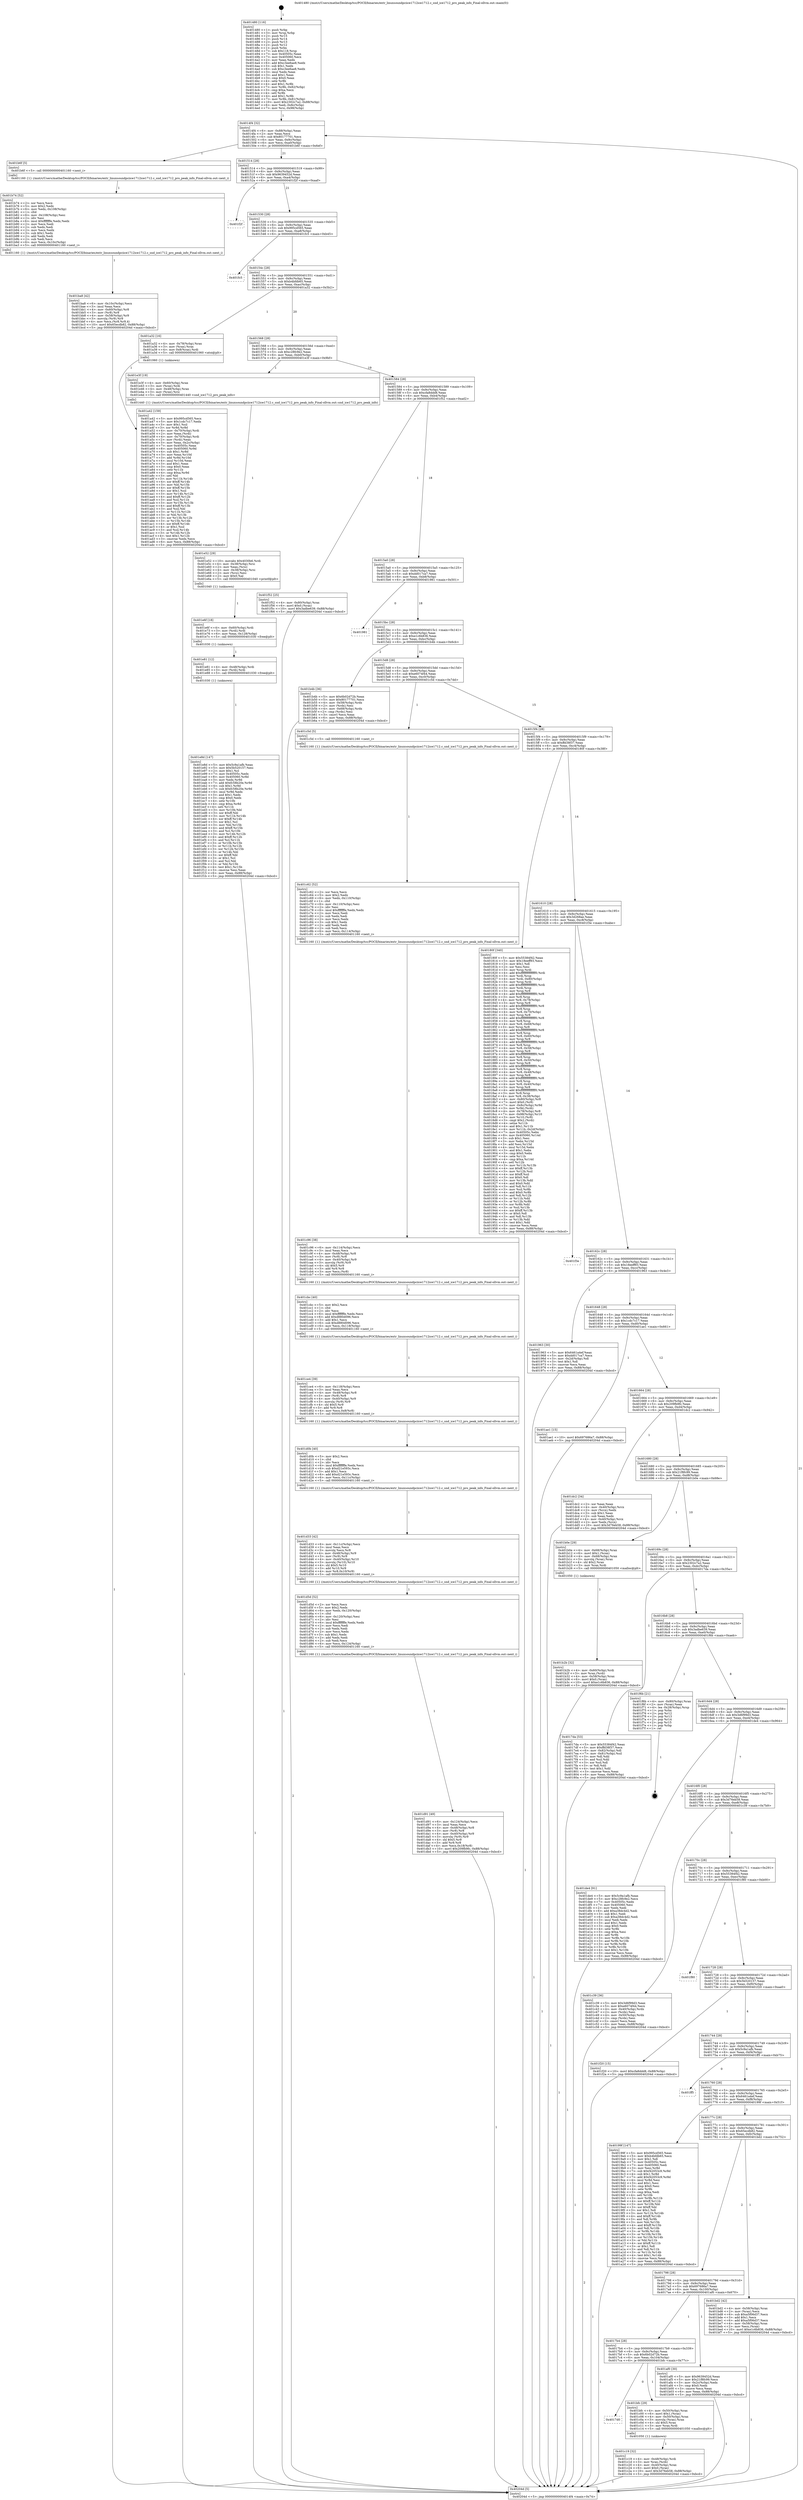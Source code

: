 digraph "0x401480" {
  label = "0x401480 (/mnt/c/Users/mathe/Desktop/tcc/POCII/binaries/extr_linuxsoundpciice1712ice1712.c_snd_ice1712_pro_peak_info_Final-ollvm.out::main(0))"
  labelloc = "t"
  node[shape=record]

  Entry [label="",width=0.3,height=0.3,shape=circle,fillcolor=black,style=filled]
  "0x4014f4" [label="{
     0x4014f4 [32]\l
     | [instrs]\l
     &nbsp;&nbsp;0x4014f4 \<+6\>: mov -0x88(%rbp),%eax\l
     &nbsp;&nbsp;0x4014fa \<+2\>: mov %eax,%ecx\l
     &nbsp;&nbsp;0x4014fc \<+6\>: sub $0x80177701,%ecx\l
     &nbsp;&nbsp;0x401502 \<+6\>: mov %eax,-0x9c(%rbp)\l
     &nbsp;&nbsp;0x401508 \<+6\>: mov %ecx,-0xa0(%rbp)\l
     &nbsp;&nbsp;0x40150e \<+6\>: je 0000000000401b6f \<main+0x6ef\>\l
  }"]
  "0x401b6f" [label="{
     0x401b6f [5]\l
     | [instrs]\l
     &nbsp;&nbsp;0x401b6f \<+5\>: call 0000000000401160 \<next_i\>\l
     | [calls]\l
     &nbsp;&nbsp;0x401160 \{1\} (/mnt/c/Users/mathe/Desktop/tcc/POCII/binaries/extr_linuxsoundpciice1712ice1712.c_snd_ice1712_pro_peak_info_Final-ollvm.out::next_i)\l
  }"]
  "0x401514" [label="{
     0x401514 [28]\l
     | [instrs]\l
     &nbsp;&nbsp;0x401514 \<+5\>: jmp 0000000000401519 \<main+0x99\>\l
     &nbsp;&nbsp;0x401519 \<+6\>: mov -0x9c(%rbp),%eax\l
     &nbsp;&nbsp;0x40151f \<+5\>: sub $0x9639452d,%eax\l
     &nbsp;&nbsp;0x401524 \<+6\>: mov %eax,-0xa4(%rbp)\l
     &nbsp;&nbsp;0x40152a \<+6\>: je 0000000000401f2f \<main+0xaaf\>\l
  }"]
  Exit [label="",width=0.3,height=0.3,shape=circle,fillcolor=black,style=filled,peripheries=2]
  "0x401f2f" [label="{
     0x401f2f\l
  }", style=dashed]
  "0x401530" [label="{
     0x401530 [28]\l
     | [instrs]\l
     &nbsp;&nbsp;0x401530 \<+5\>: jmp 0000000000401535 \<main+0xb5\>\l
     &nbsp;&nbsp;0x401535 \<+6\>: mov -0x9c(%rbp),%eax\l
     &nbsp;&nbsp;0x40153b \<+5\>: sub $0x995cd565,%eax\l
     &nbsp;&nbsp;0x401540 \<+6\>: mov %eax,-0xa8(%rbp)\l
     &nbsp;&nbsp;0x401546 \<+6\>: je 0000000000401fc5 \<main+0xb45\>\l
  }"]
  "0x401e8d" [label="{
     0x401e8d [147]\l
     | [instrs]\l
     &nbsp;&nbsp;0x401e8d \<+5\>: mov $0x5c9a1afb,%eax\l
     &nbsp;&nbsp;0x401e92 \<+5\>: mov $0x5b520157,%esi\l
     &nbsp;&nbsp;0x401e97 \<+2\>: mov $0x1,%cl\l
     &nbsp;&nbsp;0x401e99 \<+7\>: mov 0x40505c,%edx\l
     &nbsp;&nbsp;0x401ea0 \<+8\>: mov 0x405060,%r8d\l
     &nbsp;&nbsp;0x401ea8 \<+3\>: mov %edx,%r9d\l
     &nbsp;&nbsp;0x401eab \<+7\>: add $0xfc58b20e,%r9d\l
     &nbsp;&nbsp;0x401eb2 \<+4\>: sub $0x1,%r9d\l
     &nbsp;&nbsp;0x401eb6 \<+7\>: sub $0xfc58b20e,%r9d\l
     &nbsp;&nbsp;0x401ebd \<+4\>: imul %r9d,%edx\l
     &nbsp;&nbsp;0x401ec1 \<+3\>: and $0x1,%edx\l
     &nbsp;&nbsp;0x401ec4 \<+3\>: cmp $0x0,%edx\l
     &nbsp;&nbsp;0x401ec7 \<+4\>: sete %r10b\l
     &nbsp;&nbsp;0x401ecb \<+4\>: cmp $0xa,%r8d\l
     &nbsp;&nbsp;0x401ecf \<+4\>: setl %r11b\l
     &nbsp;&nbsp;0x401ed3 \<+3\>: mov %r10b,%bl\l
     &nbsp;&nbsp;0x401ed6 \<+3\>: xor $0xff,%bl\l
     &nbsp;&nbsp;0x401ed9 \<+3\>: mov %r11b,%r14b\l
     &nbsp;&nbsp;0x401edc \<+4\>: xor $0xff,%r14b\l
     &nbsp;&nbsp;0x401ee0 \<+3\>: xor $0x1,%cl\l
     &nbsp;&nbsp;0x401ee3 \<+3\>: mov %bl,%r15b\l
     &nbsp;&nbsp;0x401ee6 \<+4\>: and $0xff,%r15b\l
     &nbsp;&nbsp;0x401eea \<+3\>: and %cl,%r10b\l
     &nbsp;&nbsp;0x401eed \<+3\>: mov %r14b,%r12b\l
     &nbsp;&nbsp;0x401ef0 \<+4\>: and $0xff,%r12b\l
     &nbsp;&nbsp;0x401ef4 \<+3\>: and %cl,%r11b\l
     &nbsp;&nbsp;0x401ef7 \<+3\>: or %r10b,%r15b\l
     &nbsp;&nbsp;0x401efa \<+3\>: or %r11b,%r12b\l
     &nbsp;&nbsp;0x401efd \<+3\>: xor %r12b,%r15b\l
     &nbsp;&nbsp;0x401f00 \<+3\>: or %r14b,%bl\l
     &nbsp;&nbsp;0x401f03 \<+3\>: xor $0xff,%bl\l
     &nbsp;&nbsp;0x401f06 \<+3\>: or $0x1,%cl\l
     &nbsp;&nbsp;0x401f09 \<+2\>: and %cl,%bl\l
     &nbsp;&nbsp;0x401f0b \<+3\>: or %bl,%r15b\l
     &nbsp;&nbsp;0x401f0e \<+4\>: test $0x1,%r15b\l
     &nbsp;&nbsp;0x401f12 \<+3\>: cmovne %esi,%eax\l
     &nbsp;&nbsp;0x401f15 \<+6\>: mov %eax,-0x88(%rbp)\l
     &nbsp;&nbsp;0x401f1b \<+5\>: jmp 000000000040204d \<main+0xbcd\>\l
  }"]
  "0x401fc5" [label="{
     0x401fc5\l
  }", style=dashed]
  "0x40154c" [label="{
     0x40154c [28]\l
     | [instrs]\l
     &nbsp;&nbsp;0x40154c \<+5\>: jmp 0000000000401551 \<main+0xd1\>\l
     &nbsp;&nbsp;0x401551 \<+6\>: mov -0x9c(%rbp),%eax\l
     &nbsp;&nbsp;0x401557 \<+5\>: sub $0xb4bfdb65,%eax\l
     &nbsp;&nbsp;0x40155c \<+6\>: mov %eax,-0xac(%rbp)\l
     &nbsp;&nbsp;0x401562 \<+6\>: je 0000000000401a32 \<main+0x5b2\>\l
  }"]
  "0x401e81" [label="{
     0x401e81 [12]\l
     | [instrs]\l
     &nbsp;&nbsp;0x401e81 \<+4\>: mov -0x48(%rbp),%rdi\l
     &nbsp;&nbsp;0x401e85 \<+3\>: mov (%rdi),%rdi\l
     &nbsp;&nbsp;0x401e88 \<+5\>: call 0000000000401030 \<free@plt\>\l
     | [calls]\l
     &nbsp;&nbsp;0x401030 \{1\} (unknown)\l
  }"]
  "0x401a32" [label="{
     0x401a32 [16]\l
     | [instrs]\l
     &nbsp;&nbsp;0x401a32 \<+4\>: mov -0x78(%rbp),%rax\l
     &nbsp;&nbsp;0x401a36 \<+3\>: mov (%rax),%rax\l
     &nbsp;&nbsp;0x401a39 \<+4\>: mov 0x8(%rax),%rdi\l
     &nbsp;&nbsp;0x401a3d \<+5\>: call 0000000000401060 \<atoi@plt\>\l
     | [calls]\l
     &nbsp;&nbsp;0x401060 \{1\} (unknown)\l
  }"]
  "0x401568" [label="{
     0x401568 [28]\l
     | [instrs]\l
     &nbsp;&nbsp;0x401568 \<+5\>: jmp 000000000040156d \<main+0xed\>\l
     &nbsp;&nbsp;0x40156d \<+6\>: mov -0x9c(%rbp),%eax\l
     &nbsp;&nbsp;0x401573 \<+5\>: sub $0xc28fc9e2,%eax\l
     &nbsp;&nbsp;0x401578 \<+6\>: mov %eax,-0xb0(%rbp)\l
     &nbsp;&nbsp;0x40157e \<+6\>: je 0000000000401e3f \<main+0x9bf\>\l
  }"]
  "0x401e6f" [label="{
     0x401e6f [18]\l
     | [instrs]\l
     &nbsp;&nbsp;0x401e6f \<+4\>: mov -0x60(%rbp),%rdi\l
     &nbsp;&nbsp;0x401e73 \<+3\>: mov (%rdi),%rdi\l
     &nbsp;&nbsp;0x401e76 \<+6\>: mov %eax,-0x128(%rbp)\l
     &nbsp;&nbsp;0x401e7c \<+5\>: call 0000000000401030 \<free@plt\>\l
     | [calls]\l
     &nbsp;&nbsp;0x401030 \{1\} (unknown)\l
  }"]
  "0x401e3f" [label="{
     0x401e3f [19]\l
     | [instrs]\l
     &nbsp;&nbsp;0x401e3f \<+4\>: mov -0x60(%rbp),%rax\l
     &nbsp;&nbsp;0x401e43 \<+3\>: mov (%rax),%rdi\l
     &nbsp;&nbsp;0x401e46 \<+4\>: mov -0x48(%rbp),%rax\l
     &nbsp;&nbsp;0x401e4a \<+3\>: mov (%rax),%rsi\l
     &nbsp;&nbsp;0x401e4d \<+5\>: call 0000000000401440 \<snd_ice1712_pro_peak_info\>\l
     | [calls]\l
     &nbsp;&nbsp;0x401440 \{1\} (/mnt/c/Users/mathe/Desktop/tcc/POCII/binaries/extr_linuxsoundpciice1712ice1712.c_snd_ice1712_pro_peak_info_Final-ollvm.out::snd_ice1712_pro_peak_info)\l
  }"]
  "0x401584" [label="{
     0x401584 [28]\l
     | [instrs]\l
     &nbsp;&nbsp;0x401584 \<+5\>: jmp 0000000000401589 \<main+0x109\>\l
     &nbsp;&nbsp;0x401589 \<+6\>: mov -0x9c(%rbp),%eax\l
     &nbsp;&nbsp;0x40158f \<+5\>: sub $0xcfa8ddd8,%eax\l
     &nbsp;&nbsp;0x401594 \<+6\>: mov %eax,-0xb4(%rbp)\l
     &nbsp;&nbsp;0x40159a \<+6\>: je 0000000000401f52 \<main+0xad2\>\l
  }"]
  "0x401e52" [label="{
     0x401e52 [29]\l
     | [instrs]\l
     &nbsp;&nbsp;0x401e52 \<+10\>: movabs $0x4030b6,%rdi\l
     &nbsp;&nbsp;0x401e5c \<+4\>: mov -0x38(%rbp),%rsi\l
     &nbsp;&nbsp;0x401e60 \<+2\>: mov %eax,(%rsi)\l
     &nbsp;&nbsp;0x401e62 \<+4\>: mov -0x38(%rbp),%rsi\l
     &nbsp;&nbsp;0x401e66 \<+2\>: mov (%rsi),%esi\l
     &nbsp;&nbsp;0x401e68 \<+2\>: mov $0x0,%al\l
     &nbsp;&nbsp;0x401e6a \<+5\>: call 0000000000401040 \<printf@plt\>\l
     | [calls]\l
     &nbsp;&nbsp;0x401040 \{1\} (unknown)\l
  }"]
  "0x401f52" [label="{
     0x401f52 [25]\l
     | [instrs]\l
     &nbsp;&nbsp;0x401f52 \<+4\>: mov -0x80(%rbp),%rax\l
     &nbsp;&nbsp;0x401f56 \<+6\>: movl $0x0,(%rax)\l
     &nbsp;&nbsp;0x401f5c \<+10\>: movl $0x3adbe639,-0x88(%rbp)\l
     &nbsp;&nbsp;0x401f66 \<+5\>: jmp 000000000040204d \<main+0xbcd\>\l
  }"]
  "0x4015a0" [label="{
     0x4015a0 [28]\l
     | [instrs]\l
     &nbsp;&nbsp;0x4015a0 \<+5\>: jmp 00000000004015a5 \<main+0x125\>\l
     &nbsp;&nbsp;0x4015a5 \<+6\>: mov -0x9c(%rbp),%eax\l
     &nbsp;&nbsp;0x4015ab \<+5\>: sub $0xdd017ca7,%eax\l
     &nbsp;&nbsp;0x4015b0 \<+6\>: mov %eax,-0xb8(%rbp)\l
     &nbsp;&nbsp;0x4015b6 \<+6\>: je 0000000000401981 \<main+0x501\>\l
  }"]
  "0x401d91" [label="{
     0x401d91 [49]\l
     | [instrs]\l
     &nbsp;&nbsp;0x401d91 \<+6\>: mov -0x124(%rbp),%ecx\l
     &nbsp;&nbsp;0x401d97 \<+3\>: imul %eax,%ecx\l
     &nbsp;&nbsp;0x401d9a \<+4\>: mov -0x48(%rbp),%r8\l
     &nbsp;&nbsp;0x401d9e \<+3\>: mov (%r8),%r8\l
     &nbsp;&nbsp;0x401da1 \<+4\>: mov -0x40(%rbp),%r9\l
     &nbsp;&nbsp;0x401da5 \<+3\>: movslq (%r9),%r9\l
     &nbsp;&nbsp;0x401da8 \<+4\>: shl $0x5,%r9\l
     &nbsp;&nbsp;0x401dac \<+3\>: add %r9,%r8\l
     &nbsp;&nbsp;0x401daf \<+4\>: mov %ecx,0x18(%r8)\l
     &nbsp;&nbsp;0x401db3 \<+10\>: movl $0x209fb9fc,-0x88(%rbp)\l
     &nbsp;&nbsp;0x401dbd \<+5\>: jmp 000000000040204d \<main+0xbcd\>\l
  }"]
  "0x401981" [label="{
     0x401981\l
  }", style=dashed]
  "0x4015bc" [label="{
     0x4015bc [28]\l
     | [instrs]\l
     &nbsp;&nbsp;0x4015bc \<+5\>: jmp 00000000004015c1 \<main+0x141\>\l
     &nbsp;&nbsp;0x4015c1 \<+6\>: mov -0x9c(%rbp),%eax\l
     &nbsp;&nbsp;0x4015c7 \<+5\>: sub $0xe1c6b836,%eax\l
     &nbsp;&nbsp;0x4015cc \<+6\>: mov %eax,-0xbc(%rbp)\l
     &nbsp;&nbsp;0x4015d2 \<+6\>: je 0000000000401b4b \<main+0x6cb\>\l
  }"]
  "0x401d5d" [label="{
     0x401d5d [52]\l
     | [instrs]\l
     &nbsp;&nbsp;0x401d5d \<+2\>: xor %ecx,%ecx\l
     &nbsp;&nbsp;0x401d5f \<+5\>: mov $0x2,%edx\l
     &nbsp;&nbsp;0x401d64 \<+6\>: mov %edx,-0x120(%rbp)\l
     &nbsp;&nbsp;0x401d6a \<+1\>: cltd\l
     &nbsp;&nbsp;0x401d6b \<+6\>: mov -0x120(%rbp),%esi\l
     &nbsp;&nbsp;0x401d71 \<+2\>: idiv %esi\l
     &nbsp;&nbsp;0x401d73 \<+6\>: imul $0xfffffffe,%edx,%edx\l
     &nbsp;&nbsp;0x401d79 \<+2\>: mov %ecx,%edi\l
     &nbsp;&nbsp;0x401d7b \<+2\>: sub %edx,%edi\l
     &nbsp;&nbsp;0x401d7d \<+2\>: mov %ecx,%edx\l
     &nbsp;&nbsp;0x401d7f \<+3\>: sub $0x1,%edx\l
     &nbsp;&nbsp;0x401d82 \<+2\>: add %edx,%edi\l
     &nbsp;&nbsp;0x401d84 \<+2\>: sub %edi,%ecx\l
     &nbsp;&nbsp;0x401d86 \<+6\>: mov %ecx,-0x124(%rbp)\l
     &nbsp;&nbsp;0x401d8c \<+5\>: call 0000000000401160 \<next_i\>\l
     | [calls]\l
     &nbsp;&nbsp;0x401160 \{1\} (/mnt/c/Users/mathe/Desktop/tcc/POCII/binaries/extr_linuxsoundpciice1712ice1712.c_snd_ice1712_pro_peak_info_Final-ollvm.out::next_i)\l
  }"]
  "0x401b4b" [label="{
     0x401b4b [36]\l
     | [instrs]\l
     &nbsp;&nbsp;0x401b4b \<+5\>: mov $0x6b02d72b,%eax\l
     &nbsp;&nbsp;0x401b50 \<+5\>: mov $0x80177701,%ecx\l
     &nbsp;&nbsp;0x401b55 \<+4\>: mov -0x58(%rbp),%rdx\l
     &nbsp;&nbsp;0x401b59 \<+2\>: mov (%rdx),%esi\l
     &nbsp;&nbsp;0x401b5b \<+4\>: mov -0x68(%rbp),%rdx\l
     &nbsp;&nbsp;0x401b5f \<+2\>: cmp (%rdx),%esi\l
     &nbsp;&nbsp;0x401b61 \<+3\>: cmovl %ecx,%eax\l
     &nbsp;&nbsp;0x401b64 \<+6\>: mov %eax,-0x88(%rbp)\l
     &nbsp;&nbsp;0x401b6a \<+5\>: jmp 000000000040204d \<main+0xbcd\>\l
  }"]
  "0x4015d8" [label="{
     0x4015d8 [28]\l
     | [instrs]\l
     &nbsp;&nbsp;0x4015d8 \<+5\>: jmp 00000000004015dd \<main+0x15d\>\l
     &nbsp;&nbsp;0x4015dd \<+6\>: mov -0x9c(%rbp),%eax\l
     &nbsp;&nbsp;0x4015e3 \<+5\>: sub $0xe6074f44,%eax\l
     &nbsp;&nbsp;0x4015e8 \<+6\>: mov %eax,-0xc0(%rbp)\l
     &nbsp;&nbsp;0x4015ee \<+6\>: je 0000000000401c5d \<main+0x7dd\>\l
  }"]
  "0x401d33" [label="{
     0x401d33 [42]\l
     | [instrs]\l
     &nbsp;&nbsp;0x401d33 \<+6\>: mov -0x11c(%rbp),%ecx\l
     &nbsp;&nbsp;0x401d39 \<+3\>: imul %eax,%ecx\l
     &nbsp;&nbsp;0x401d3c \<+3\>: movslq %ecx,%r8\l
     &nbsp;&nbsp;0x401d3f \<+4\>: mov -0x48(%rbp),%r9\l
     &nbsp;&nbsp;0x401d43 \<+3\>: mov (%r9),%r9\l
     &nbsp;&nbsp;0x401d46 \<+4\>: mov -0x40(%rbp),%r10\l
     &nbsp;&nbsp;0x401d4a \<+3\>: movslq (%r10),%r10\l
     &nbsp;&nbsp;0x401d4d \<+4\>: shl $0x5,%r10\l
     &nbsp;&nbsp;0x401d51 \<+3\>: add %r10,%r9\l
     &nbsp;&nbsp;0x401d54 \<+4\>: mov %r8,0x10(%r9)\l
     &nbsp;&nbsp;0x401d58 \<+5\>: call 0000000000401160 \<next_i\>\l
     | [calls]\l
     &nbsp;&nbsp;0x401160 \{1\} (/mnt/c/Users/mathe/Desktop/tcc/POCII/binaries/extr_linuxsoundpciice1712ice1712.c_snd_ice1712_pro_peak_info_Final-ollvm.out::next_i)\l
  }"]
  "0x401c5d" [label="{
     0x401c5d [5]\l
     | [instrs]\l
     &nbsp;&nbsp;0x401c5d \<+5\>: call 0000000000401160 \<next_i\>\l
     | [calls]\l
     &nbsp;&nbsp;0x401160 \{1\} (/mnt/c/Users/mathe/Desktop/tcc/POCII/binaries/extr_linuxsoundpciice1712ice1712.c_snd_ice1712_pro_peak_info_Final-ollvm.out::next_i)\l
  }"]
  "0x4015f4" [label="{
     0x4015f4 [28]\l
     | [instrs]\l
     &nbsp;&nbsp;0x4015f4 \<+5\>: jmp 00000000004015f9 \<main+0x179\>\l
     &nbsp;&nbsp;0x4015f9 \<+6\>: mov -0x9c(%rbp),%eax\l
     &nbsp;&nbsp;0x4015ff \<+5\>: sub $0xffd38f37,%eax\l
     &nbsp;&nbsp;0x401604 \<+6\>: mov %eax,-0xc4(%rbp)\l
     &nbsp;&nbsp;0x40160a \<+6\>: je 000000000040180f \<main+0x38f\>\l
  }"]
  "0x401d0b" [label="{
     0x401d0b [40]\l
     | [instrs]\l
     &nbsp;&nbsp;0x401d0b \<+5\>: mov $0x2,%ecx\l
     &nbsp;&nbsp;0x401d10 \<+1\>: cltd\l
     &nbsp;&nbsp;0x401d11 \<+2\>: idiv %ecx\l
     &nbsp;&nbsp;0x401d13 \<+6\>: imul $0xfffffffe,%edx,%ecx\l
     &nbsp;&nbsp;0x401d19 \<+6\>: sub $0xd21e593c,%ecx\l
     &nbsp;&nbsp;0x401d1f \<+3\>: add $0x1,%ecx\l
     &nbsp;&nbsp;0x401d22 \<+6\>: add $0xd21e593c,%ecx\l
     &nbsp;&nbsp;0x401d28 \<+6\>: mov %ecx,-0x11c(%rbp)\l
     &nbsp;&nbsp;0x401d2e \<+5\>: call 0000000000401160 \<next_i\>\l
     | [calls]\l
     &nbsp;&nbsp;0x401160 \{1\} (/mnt/c/Users/mathe/Desktop/tcc/POCII/binaries/extr_linuxsoundpciice1712ice1712.c_snd_ice1712_pro_peak_info_Final-ollvm.out::next_i)\l
  }"]
  "0x40180f" [label="{
     0x40180f [340]\l
     | [instrs]\l
     &nbsp;&nbsp;0x40180f \<+5\>: mov $0x55384f42,%eax\l
     &nbsp;&nbsp;0x401814 \<+5\>: mov $0x18eeff93,%ecx\l
     &nbsp;&nbsp;0x401819 \<+2\>: mov $0x1,%dl\l
     &nbsp;&nbsp;0x40181b \<+2\>: xor %esi,%esi\l
     &nbsp;&nbsp;0x40181d \<+3\>: mov %rsp,%rdi\l
     &nbsp;&nbsp;0x401820 \<+4\>: add $0xfffffffffffffff0,%rdi\l
     &nbsp;&nbsp;0x401824 \<+3\>: mov %rdi,%rsp\l
     &nbsp;&nbsp;0x401827 \<+4\>: mov %rdi,-0x80(%rbp)\l
     &nbsp;&nbsp;0x40182b \<+3\>: mov %rsp,%rdi\l
     &nbsp;&nbsp;0x40182e \<+4\>: add $0xfffffffffffffff0,%rdi\l
     &nbsp;&nbsp;0x401832 \<+3\>: mov %rdi,%rsp\l
     &nbsp;&nbsp;0x401835 \<+3\>: mov %rsp,%r8\l
     &nbsp;&nbsp;0x401838 \<+4\>: add $0xfffffffffffffff0,%r8\l
     &nbsp;&nbsp;0x40183c \<+3\>: mov %r8,%rsp\l
     &nbsp;&nbsp;0x40183f \<+4\>: mov %r8,-0x78(%rbp)\l
     &nbsp;&nbsp;0x401843 \<+3\>: mov %rsp,%r8\l
     &nbsp;&nbsp;0x401846 \<+4\>: add $0xfffffffffffffff0,%r8\l
     &nbsp;&nbsp;0x40184a \<+3\>: mov %r8,%rsp\l
     &nbsp;&nbsp;0x40184d \<+4\>: mov %r8,-0x70(%rbp)\l
     &nbsp;&nbsp;0x401851 \<+3\>: mov %rsp,%r8\l
     &nbsp;&nbsp;0x401854 \<+4\>: add $0xfffffffffffffff0,%r8\l
     &nbsp;&nbsp;0x401858 \<+3\>: mov %r8,%rsp\l
     &nbsp;&nbsp;0x40185b \<+4\>: mov %r8,-0x68(%rbp)\l
     &nbsp;&nbsp;0x40185f \<+3\>: mov %rsp,%r8\l
     &nbsp;&nbsp;0x401862 \<+4\>: add $0xfffffffffffffff0,%r8\l
     &nbsp;&nbsp;0x401866 \<+3\>: mov %r8,%rsp\l
     &nbsp;&nbsp;0x401869 \<+4\>: mov %r8,-0x60(%rbp)\l
     &nbsp;&nbsp;0x40186d \<+3\>: mov %rsp,%r8\l
     &nbsp;&nbsp;0x401870 \<+4\>: add $0xfffffffffffffff0,%r8\l
     &nbsp;&nbsp;0x401874 \<+3\>: mov %r8,%rsp\l
     &nbsp;&nbsp;0x401877 \<+4\>: mov %r8,-0x58(%rbp)\l
     &nbsp;&nbsp;0x40187b \<+3\>: mov %rsp,%r8\l
     &nbsp;&nbsp;0x40187e \<+4\>: add $0xfffffffffffffff0,%r8\l
     &nbsp;&nbsp;0x401882 \<+3\>: mov %r8,%rsp\l
     &nbsp;&nbsp;0x401885 \<+4\>: mov %r8,-0x50(%rbp)\l
     &nbsp;&nbsp;0x401889 \<+3\>: mov %rsp,%r8\l
     &nbsp;&nbsp;0x40188c \<+4\>: add $0xfffffffffffffff0,%r8\l
     &nbsp;&nbsp;0x401890 \<+3\>: mov %r8,%rsp\l
     &nbsp;&nbsp;0x401893 \<+4\>: mov %r8,-0x48(%rbp)\l
     &nbsp;&nbsp;0x401897 \<+3\>: mov %rsp,%r8\l
     &nbsp;&nbsp;0x40189a \<+4\>: add $0xfffffffffffffff0,%r8\l
     &nbsp;&nbsp;0x40189e \<+3\>: mov %r8,%rsp\l
     &nbsp;&nbsp;0x4018a1 \<+4\>: mov %r8,-0x40(%rbp)\l
     &nbsp;&nbsp;0x4018a5 \<+3\>: mov %rsp,%r8\l
     &nbsp;&nbsp;0x4018a8 \<+4\>: add $0xfffffffffffffff0,%r8\l
     &nbsp;&nbsp;0x4018ac \<+3\>: mov %r8,%rsp\l
     &nbsp;&nbsp;0x4018af \<+4\>: mov %r8,-0x38(%rbp)\l
     &nbsp;&nbsp;0x4018b3 \<+4\>: mov -0x80(%rbp),%r8\l
     &nbsp;&nbsp;0x4018b7 \<+7\>: movl $0x0,(%r8)\l
     &nbsp;&nbsp;0x4018be \<+7\>: mov -0x8c(%rbp),%r9d\l
     &nbsp;&nbsp;0x4018c5 \<+3\>: mov %r9d,(%rdi)\l
     &nbsp;&nbsp;0x4018c8 \<+4\>: mov -0x78(%rbp),%r8\l
     &nbsp;&nbsp;0x4018cc \<+7\>: mov -0x98(%rbp),%r10\l
     &nbsp;&nbsp;0x4018d3 \<+3\>: mov %r10,(%r8)\l
     &nbsp;&nbsp;0x4018d6 \<+3\>: cmpl $0x2,(%rdi)\l
     &nbsp;&nbsp;0x4018d9 \<+4\>: setne %r11b\l
     &nbsp;&nbsp;0x4018dd \<+4\>: and $0x1,%r11b\l
     &nbsp;&nbsp;0x4018e1 \<+4\>: mov %r11b,-0x2d(%rbp)\l
     &nbsp;&nbsp;0x4018e5 \<+7\>: mov 0x40505c,%ebx\l
     &nbsp;&nbsp;0x4018ec \<+8\>: mov 0x405060,%r14d\l
     &nbsp;&nbsp;0x4018f4 \<+3\>: sub $0x1,%esi\l
     &nbsp;&nbsp;0x4018f7 \<+3\>: mov %ebx,%r15d\l
     &nbsp;&nbsp;0x4018fa \<+3\>: add %esi,%r15d\l
     &nbsp;&nbsp;0x4018fd \<+4\>: imul %r15d,%ebx\l
     &nbsp;&nbsp;0x401901 \<+3\>: and $0x1,%ebx\l
     &nbsp;&nbsp;0x401904 \<+3\>: cmp $0x0,%ebx\l
     &nbsp;&nbsp;0x401907 \<+4\>: sete %r11b\l
     &nbsp;&nbsp;0x40190b \<+4\>: cmp $0xa,%r14d\l
     &nbsp;&nbsp;0x40190f \<+4\>: setl %r12b\l
     &nbsp;&nbsp;0x401913 \<+3\>: mov %r11b,%r13b\l
     &nbsp;&nbsp;0x401916 \<+4\>: xor $0xff,%r13b\l
     &nbsp;&nbsp;0x40191a \<+3\>: mov %r12b,%sil\l
     &nbsp;&nbsp;0x40191d \<+4\>: xor $0xff,%sil\l
     &nbsp;&nbsp;0x401921 \<+3\>: xor $0x0,%dl\l
     &nbsp;&nbsp;0x401924 \<+3\>: mov %r13b,%dil\l
     &nbsp;&nbsp;0x401927 \<+4\>: and $0x0,%dil\l
     &nbsp;&nbsp;0x40192b \<+3\>: and %dl,%r11b\l
     &nbsp;&nbsp;0x40192e \<+3\>: mov %sil,%r8b\l
     &nbsp;&nbsp;0x401931 \<+4\>: and $0x0,%r8b\l
     &nbsp;&nbsp;0x401935 \<+3\>: and %dl,%r12b\l
     &nbsp;&nbsp;0x401938 \<+3\>: or %r11b,%dil\l
     &nbsp;&nbsp;0x40193b \<+3\>: or %r12b,%r8b\l
     &nbsp;&nbsp;0x40193e \<+3\>: xor %r8b,%dil\l
     &nbsp;&nbsp;0x401941 \<+3\>: or %sil,%r13b\l
     &nbsp;&nbsp;0x401944 \<+4\>: xor $0xff,%r13b\l
     &nbsp;&nbsp;0x401948 \<+3\>: or $0x0,%dl\l
     &nbsp;&nbsp;0x40194b \<+3\>: and %dl,%r13b\l
     &nbsp;&nbsp;0x40194e \<+3\>: or %r13b,%dil\l
     &nbsp;&nbsp;0x401951 \<+4\>: test $0x1,%dil\l
     &nbsp;&nbsp;0x401955 \<+3\>: cmovne %ecx,%eax\l
     &nbsp;&nbsp;0x401958 \<+6\>: mov %eax,-0x88(%rbp)\l
     &nbsp;&nbsp;0x40195e \<+5\>: jmp 000000000040204d \<main+0xbcd\>\l
  }"]
  "0x401610" [label="{
     0x401610 [28]\l
     | [instrs]\l
     &nbsp;&nbsp;0x401610 \<+5\>: jmp 0000000000401615 \<main+0x195\>\l
     &nbsp;&nbsp;0x401615 \<+6\>: mov -0x9c(%rbp),%eax\l
     &nbsp;&nbsp;0x40161b \<+5\>: sub $0x3d268ae,%eax\l
     &nbsp;&nbsp;0x401620 \<+6\>: mov %eax,-0xc8(%rbp)\l
     &nbsp;&nbsp;0x401626 \<+6\>: je 0000000000401f3e \<main+0xabe\>\l
  }"]
  "0x401ce4" [label="{
     0x401ce4 [39]\l
     | [instrs]\l
     &nbsp;&nbsp;0x401ce4 \<+6\>: mov -0x118(%rbp),%ecx\l
     &nbsp;&nbsp;0x401cea \<+3\>: imul %eax,%ecx\l
     &nbsp;&nbsp;0x401ced \<+4\>: mov -0x48(%rbp),%r8\l
     &nbsp;&nbsp;0x401cf1 \<+3\>: mov (%r8),%r8\l
     &nbsp;&nbsp;0x401cf4 \<+4\>: mov -0x40(%rbp),%r9\l
     &nbsp;&nbsp;0x401cf8 \<+3\>: movslq (%r9),%r9\l
     &nbsp;&nbsp;0x401cfb \<+4\>: shl $0x5,%r9\l
     &nbsp;&nbsp;0x401cff \<+3\>: add %r9,%r8\l
     &nbsp;&nbsp;0x401d02 \<+4\>: mov %ecx,0x8(%r8)\l
     &nbsp;&nbsp;0x401d06 \<+5\>: call 0000000000401160 \<next_i\>\l
     | [calls]\l
     &nbsp;&nbsp;0x401160 \{1\} (/mnt/c/Users/mathe/Desktop/tcc/POCII/binaries/extr_linuxsoundpciice1712ice1712.c_snd_ice1712_pro_peak_info_Final-ollvm.out::next_i)\l
  }"]
  "0x401f3e" [label="{
     0x401f3e\l
  }", style=dashed]
  "0x40162c" [label="{
     0x40162c [28]\l
     | [instrs]\l
     &nbsp;&nbsp;0x40162c \<+5\>: jmp 0000000000401631 \<main+0x1b1\>\l
     &nbsp;&nbsp;0x401631 \<+6\>: mov -0x9c(%rbp),%eax\l
     &nbsp;&nbsp;0x401637 \<+5\>: sub $0x18eeff93,%eax\l
     &nbsp;&nbsp;0x40163c \<+6\>: mov %eax,-0xcc(%rbp)\l
     &nbsp;&nbsp;0x401642 \<+6\>: je 0000000000401963 \<main+0x4e3\>\l
  }"]
  "0x401cbc" [label="{
     0x401cbc [40]\l
     | [instrs]\l
     &nbsp;&nbsp;0x401cbc \<+5\>: mov $0x2,%ecx\l
     &nbsp;&nbsp;0x401cc1 \<+1\>: cltd\l
     &nbsp;&nbsp;0x401cc2 \<+2\>: idiv %ecx\l
     &nbsp;&nbsp;0x401cc4 \<+6\>: imul $0xfffffffe,%edx,%ecx\l
     &nbsp;&nbsp;0x401cca \<+6\>: add $0xd880d096,%ecx\l
     &nbsp;&nbsp;0x401cd0 \<+3\>: add $0x1,%ecx\l
     &nbsp;&nbsp;0x401cd3 \<+6\>: sub $0xd880d096,%ecx\l
     &nbsp;&nbsp;0x401cd9 \<+6\>: mov %ecx,-0x118(%rbp)\l
     &nbsp;&nbsp;0x401cdf \<+5\>: call 0000000000401160 \<next_i\>\l
     | [calls]\l
     &nbsp;&nbsp;0x401160 \{1\} (/mnt/c/Users/mathe/Desktop/tcc/POCII/binaries/extr_linuxsoundpciice1712ice1712.c_snd_ice1712_pro_peak_info_Final-ollvm.out::next_i)\l
  }"]
  "0x401963" [label="{
     0x401963 [30]\l
     | [instrs]\l
     &nbsp;&nbsp;0x401963 \<+5\>: mov $0x6461a4ef,%eax\l
     &nbsp;&nbsp;0x401968 \<+5\>: mov $0xdd017ca7,%ecx\l
     &nbsp;&nbsp;0x40196d \<+3\>: mov -0x2d(%rbp),%dl\l
     &nbsp;&nbsp;0x401970 \<+3\>: test $0x1,%dl\l
     &nbsp;&nbsp;0x401973 \<+3\>: cmovne %ecx,%eax\l
     &nbsp;&nbsp;0x401976 \<+6\>: mov %eax,-0x88(%rbp)\l
     &nbsp;&nbsp;0x40197c \<+5\>: jmp 000000000040204d \<main+0xbcd\>\l
  }"]
  "0x401648" [label="{
     0x401648 [28]\l
     | [instrs]\l
     &nbsp;&nbsp;0x401648 \<+5\>: jmp 000000000040164d \<main+0x1cd\>\l
     &nbsp;&nbsp;0x40164d \<+6\>: mov -0x9c(%rbp),%eax\l
     &nbsp;&nbsp;0x401653 \<+5\>: sub $0x1cdc7c17,%eax\l
     &nbsp;&nbsp;0x401658 \<+6\>: mov %eax,-0xd0(%rbp)\l
     &nbsp;&nbsp;0x40165e \<+6\>: je 0000000000401ae1 \<main+0x661\>\l
  }"]
  "0x401c96" [label="{
     0x401c96 [38]\l
     | [instrs]\l
     &nbsp;&nbsp;0x401c96 \<+6\>: mov -0x114(%rbp),%ecx\l
     &nbsp;&nbsp;0x401c9c \<+3\>: imul %eax,%ecx\l
     &nbsp;&nbsp;0x401c9f \<+4\>: mov -0x48(%rbp),%r8\l
     &nbsp;&nbsp;0x401ca3 \<+3\>: mov (%r8),%r8\l
     &nbsp;&nbsp;0x401ca6 \<+4\>: mov -0x40(%rbp),%r9\l
     &nbsp;&nbsp;0x401caa \<+3\>: movslq (%r9),%r9\l
     &nbsp;&nbsp;0x401cad \<+4\>: shl $0x5,%r9\l
     &nbsp;&nbsp;0x401cb1 \<+3\>: add %r9,%r8\l
     &nbsp;&nbsp;0x401cb4 \<+3\>: mov %ecx,(%r8)\l
     &nbsp;&nbsp;0x401cb7 \<+5\>: call 0000000000401160 \<next_i\>\l
     | [calls]\l
     &nbsp;&nbsp;0x401160 \{1\} (/mnt/c/Users/mathe/Desktop/tcc/POCII/binaries/extr_linuxsoundpciice1712ice1712.c_snd_ice1712_pro_peak_info_Final-ollvm.out::next_i)\l
  }"]
  "0x401ae1" [label="{
     0x401ae1 [15]\l
     | [instrs]\l
     &nbsp;&nbsp;0x401ae1 \<+10\>: movl $0x697686a7,-0x88(%rbp)\l
     &nbsp;&nbsp;0x401aeb \<+5\>: jmp 000000000040204d \<main+0xbcd\>\l
  }"]
  "0x401664" [label="{
     0x401664 [28]\l
     | [instrs]\l
     &nbsp;&nbsp;0x401664 \<+5\>: jmp 0000000000401669 \<main+0x1e9\>\l
     &nbsp;&nbsp;0x401669 \<+6\>: mov -0x9c(%rbp),%eax\l
     &nbsp;&nbsp;0x40166f \<+5\>: sub $0x209fb9fc,%eax\l
     &nbsp;&nbsp;0x401674 \<+6\>: mov %eax,-0xd4(%rbp)\l
     &nbsp;&nbsp;0x40167a \<+6\>: je 0000000000401dc2 \<main+0x942\>\l
  }"]
  "0x401c62" [label="{
     0x401c62 [52]\l
     | [instrs]\l
     &nbsp;&nbsp;0x401c62 \<+2\>: xor %ecx,%ecx\l
     &nbsp;&nbsp;0x401c64 \<+5\>: mov $0x2,%edx\l
     &nbsp;&nbsp;0x401c69 \<+6\>: mov %edx,-0x110(%rbp)\l
     &nbsp;&nbsp;0x401c6f \<+1\>: cltd\l
     &nbsp;&nbsp;0x401c70 \<+6\>: mov -0x110(%rbp),%esi\l
     &nbsp;&nbsp;0x401c76 \<+2\>: idiv %esi\l
     &nbsp;&nbsp;0x401c78 \<+6\>: imul $0xfffffffe,%edx,%edx\l
     &nbsp;&nbsp;0x401c7e \<+2\>: mov %ecx,%edi\l
     &nbsp;&nbsp;0x401c80 \<+2\>: sub %edx,%edi\l
     &nbsp;&nbsp;0x401c82 \<+2\>: mov %ecx,%edx\l
     &nbsp;&nbsp;0x401c84 \<+3\>: sub $0x1,%edx\l
     &nbsp;&nbsp;0x401c87 \<+2\>: add %edx,%edi\l
     &nbsp;&nbsp;0x401c89 \<+2\>: sub %edi,%ecx\l
     &nbsp;&nbsp;0x401c8b \<+6\>: mov %ecx,-0x114(%rbp)\l
     &nbsp;&nbsp;0x401c91 \<+5\>: call 0000000000401160 \<next_i\>\l
     | [calls]\l
     &nbsp;&nbsp;0x401160 \{1\} (/mnt/c/Users/mathe/Desktop/tcc/POCII/binaries/extr_linuxsoundpciice1712ice1712.c_snd_ice1712_pro_peak_info_Final-ollvm.out::next_i)\l
  }"]
  "0x401dc2" [label="{
     0x401dc2 [34]\l
     | [instrs]\l
     &nbsp;&nbsp;0x401dc2 \<+2\>: xor %eax,%eax\l
     &nbsp;&nbsp;0x401dc4 \<+4\>: mov -0x40(%rbp),%rcx\l
     &nbsp;&nbsp;0x401dc8 \<+2\>: mov (%rcx),%edx\l
     &nbsp;&nbsp;0x401dca \<+3\>: sub $0x1,%eax\l
     &nbsp;&nbsp;0x401dcd \<+2\>: sub %eax,%edx\l
     &nbsp;&nbsp;0x401dcf \<+4\>: mov -0x40(%rbp),%rcx\l
     &nbsp;&nbsp;0x401dd3 \<+2\>: mov %edx,(%rcx)\l
     &nbsp;&nbsp;0x401dd5 \<+10\>: movl $0x3d76eb58,-0x88(%rbp)\l
     &nbsp;&nbsp;0x401ddf \<+5\>: jmp 000000000040204d \<main+0xbcd\>\l
  }"]
  "0x401680" [label="{
     0x401680 [28]\l
     | [instrs]\l
     &nbsp;&nbsp;0x401680 \<+5\>: jmp 0000000000401685 \<main+0x205\>\l
     &nbsp;&nbsp;0x401685 \<+6\>: mov -0x9c(%rbp),%eax\l
     &nbsp;&nbsp;0x40168b \<+5\>: sub $0x21f8fc99,%eax\l
     &nbsp;&nbsp;0x401690 \<+6\>: mov %eax,-0xd8(%rbp)\l
     &nbsp;&nbsp;0x401696 \<+6\>: je 0000000000401b0e \<main+0x68e\>\l
  }"]
  "0x401c19" [label="{
     0x401c19 [32]\l
     | [instrs]\l
     &nbsp;&nbsp;0x401c19 \<+4\>: mov -0x48(%rbp),%rdi\l
     &nbsp;&nbsp;0x401c1d \<+3\>: mov %rax,(%rdi)\l
     &nbsp;&nbsp;0x401c20 \<+4\>: mov -0x40(%rbp),%rax\l
     &nbsp;&nbsp;0x401c24 \<+6\>: movl $0x0,(%rax)\l
     &nbsp;&nbsp;0x401c2a \<+10\>: movl $0x3d76eb58,-0x88(%rbp)\l
     &nbsp;&nbsp;0x401c34 \<+5\>: jmp 000000000040204d \<main+0xbcd\>\l
  }"]
  "0x401b0e" [label="{
     0x401b0e [29]\l
     | [instrs]\l
     &nbsp;&nbsp;0x401b0e \<+4\>: mov -0x68(%rbp),%rax\l
     &nbsp;&nbsp;0x401b12 \<+6\>: movl $0x1,(%rax)\l
     &nbsp;&nbsp;0x401b18 \<+4\>: mov -0x68(%rbp),%rax\l
     &nbsp;&nbsp;0x401b1c \<+3\>: movslq (%rax),%rax\l
     &nbsp;&nbsp;0x401b1f \<+4\>: shl $0x2,%rax\l
     &nbsp;&nbsp;0x401b23 \<+3\>: mov %rax,%rdi\l
     &nbsp;&nbsp;0x401b26 \<+5\>: call 0000000000401050 \<malloc@plt\>\l
     | [calls]\l
     &nbsp;&nbsp;0x401050 \{1\} (unknown)\l
  }"]
  "0x40169c" [label="{
     0x40169c [28]\l
     | [instrs]\l
     &nbsp;&nbsp;0x40169c \<+5\>: jmp 00000000004016a1 \<main+0x221\>\l
     &nbsp;&nbsp;0x4016a1 \<+6\>: mov -0x9c(%rbp),%eax\l
     &nbsp;&nbsp;0x4016a7 \<+5\>: sub $0x2302c7a2,%eax\l
     &nbsp;&nbsp;0x4016ac \<+6\>: mov %eax,-0xdc(%rbp)\l
     &nbsp;&nbsp;0x4016b2 \<+6\>: je 00000000004017da \<main+0x35a\>\l
  }"]
  "0x4017d0" [label="{
     0x4017d0\l
  }", style=dashed]
  "0x4017da" [label="{
     0x4017da [53]\l
     | [instrs]\l
     &nbsp;&nbsp;0x4017da \<+5\>: mov $0x55384f42,%eax\l
     &nbsp;&nbsp;0x4017df \<+5\>: mov $0xffd38f37,%ecx\l
     &nbsp;&nbsp;0x4017e4 \<+6\>: mov -0x82(%rbp),%dl\l
     &nbsp;&nbsp;0x4017ea \<+7\>: mov -0x81(%rbp),%sil\l
     &nbsp;&nbsp;0x4017f1 \<+3\>: mov %dl,%dil\l
     &nbsp;&nbsp;0x4017f4 \<+3\>: and %sil,%dil\l
     &nbsp;&nbsp;0x4017f7 \<+3\>: xor %sil,%dl\l
     &nbsp;&nbsp;0x4017fa \<+3\>: or %dl,%dil\l
     &nbsp;&nbsp;0x4017fd \<+4\>: test $0x1,%dil\l
     &nbsp;&nbsp;0x401801 \<+3\>: cmovne %ecx,%eax\l
     &nbsp;&nbsp;0x401804 \<+6\>: mov %eax,-0x88(%rbp)\l
     &nbsp;&nbsp;0x40180a \<+5\>: jmp 000000000040204d \<main+0xbcd\>\l
  }"]
  "0x4016b8" [label="{
     0x4016b8 [28]\l
     | [instrs]\l
     &nbsp;&nbsp;0x4016b8 \<+5\>: jmp 00000000004016bd \<main+0x23d\>\l
     &nbsp;&nbsp;0x4016bd \<+6\>: mov -0x9c(%rbp),%eax\l
     &nbsp;&nbsp;0x4016c3 \<+5\>: sub $0x3adbe639,%eax\l
     &nbsp;&nbsp;0x4016c8 \<+6\>: mov %eax,-0xe0(%rbp)\l
     &nbsp;&nbsp;0x4016ce \<+6\>: je 0000000000401f6b \<main+0xaeb\>\l
  }"]
  "0x40204d" [label="{
     0x40204d [5]\l
     | [instrs]\l
     &nbsp;&nbsp;0x40204d \<+5\>: jmp 00000000004014f4 \<main+0x74\>\l
  }"]
  "0x401480" [label="{
     0x401480 [116]\l
     | [instrs]\l
     &nbsp;&nbsp;0x401480 \<+1\>: push %rbp\l
     &nbsp;&nbsp;0x401481 \<+3\>: mov %rsp,%rbp\l
     &nbsp;&nbsp;0x401484 \<+2\>: push %r15\l
     &nbsp;&nbsp;0x401486 \<+2\>: push %r14\l
     &nbsp;&nbsp;0x401488 \<+2\>: push %r13\l
     &nbsp;&nbsp;0x40148a \<+2\>: push %r12\l
     &nbsp;&nbsp;0x40148c \<+1\>: push %rbx\l
     &nbsp;&nbsp;0x40148d \<+7\>: sub $0x118,%rsp\l
     &nbsp;&nbsp;0x401494 \<+7\>: mov 0x40505c,%eax\l
     &nbsp;&nbsp;0x40149b \<+7\>: mov 0x405060,%ecx\l
     &nbsp;&nbsp;0x4014a2 \<+2\>: mov %eax,%edx\l
     &nbsp;&nbsp;0x4014a4 \<+6\>: add $0xc3ee6ae8,%edx\l
     &nbsp;&nbsp;0x4014aa \<+3\>: sub $0x1,%edx\l
     &nbsp;&nbsp;0x4014ad \<+6\>: sub $0xc3ee6ae8,%edx\l
     &nbsp;&nbsp;0x4014b3 \<+3\>: imul %edx,%eax\l
     &nbsp;&nbsp;0x4014b6 \<+3\>: and $0x1,%eax\l
     &nbsp;&nbsp;0x4014b9 \<+3\>: cmp $0x0,%eax\l
     &nbsp;&nbsp;0x4014bc \<+4\>: sete %r8b\l
     &nbsp;&nbsp;0x4014c0 \<+4\>: and $0x1,%r8b\l
     &nbsp;&nbsp;0x4014c4 \<+7\>: mov %r8b,-0x82(%rbp)\l
     &nbsp;&nbsp;0x4014cb \<+3\>: cmp $0xa,%ecx\l
     &nbsp;&nbsp;0x4014ce \<+4\>: setl %r8b\l
     &nbsp;&nbsp;0x4014d2 \<+4\>: and $0x1,%r8b\l
     &nbsp;&nbsp;0x4014d6 \<+7\>: mov %r8b,-0x81(%rbp)\l
     &nbsp;&nbsp;0x4014dd \<+10\>: movl $0x2302c7a2,-0x88(%rbp)\l
     &nbsp;&nbsp;0x4014e7 \<+6\>: mov %edi,-0x8c(%rbp)\l
     &nbsp;&nbsp;0x4014ed \<+7\>: mov %rsi,-0x98(%rbp)\l
  }"]
  "0x401bfc" [label="{
     0x401bfc [29]\l
     | [instrs]\l
     &nbsp;&nbsp;0x401bfc \<+4\>: mov -0x50(%rbp),%rax\l
     &nbsp;&nbsp;0x401c00 \<+6\>: movl $0x1,(%rax)\l
     &nbsp;&nbsp;0x401c06 \<+4\>: mov -0x50(%rbp),%rax\l
     &nbsp;&nbsp;0x401c0a \<+3\>: movslq (%rax),%rax\l
     &nbsp;&nbsp;0x401c0d \<+4\>: shl $0x5,%rax\l
     &nbsp;&nbsp;0x401c11 \<+3\>: mov %rax,%rdi\l
     &nbsp;&nbsp;0x401c14 \<+5\>: call 0000000000401050 \<malloc@plt\>\l
     | [calls]\l
     &nbsp;&nbsp;0x401050 \{1\} (unknown)\l
  }"]
  "0x401ba8" [label="{
     0x401ba8 [42]\l
     | [instrs]\l
     &nbsp;&nbsp;0x401ba8 \<+6\>: mov -0x10c(%rbp),%ecx\l
     &nbsp;&nbsp;0x401bae \<+3\>: imul %eax,%ecx\l
     &nbsp;&nbsp;0x401bb1 \<+4\>: mov -0x60(%rbp),%r8\l
     &nbsp;&nbsp;0x401bb5 \<+3\>: mov (%r8),%r8\l
     &nbsp;&nbsp;0x401bb8 \<+4\>: mov -0x58(%rbp),%r9\l
     &nbsp;&nbsp;0x401bbc \<+3\>: movslq (%r9),%r9\l
     &nbsp;&nbsp;0x401bbf \<+4\>: mov %ecx,(%r8,%r9,4)\l
     &nbsp;&nbsp;0x401bc3 \<+10\>: movl $0x65ecdb82,-0x88(%rbp)\l
     &nbsp;&nbsp;0x401bcd \<+5\>: jmp 000000000040204d \<main+0xbcd\>\l
  }"]
  "0x401f6b" [label="{
     0x401f6b [21]\l
     | [instrs]\l
     &nbsp;&nbsp;0x401f6b \<+4\>: mov -0x80(%rbp),%rax\l
     &nbsp;&nbsp;0x401f6f \<+2\>: mov (%rax),%eax\l
     &nbsp;&nbsp;0x401f71 \<+4\>: lea -0x28(%rbp),%rsp\l
     &nbsp;&nbsp;0x401f75 \<+1\>: pop %rbx\l
     &nbsp;&nbsp;0x401f76 \<+2\>: pop %r12\l
     &nbsp;&nbsp;0x401f78 \<+2\>: pop %r13\l
     &nbsp;&nbsp;0x401f7a \<+2\>: pop %r14\l
     &nbsp;&nbsp;0x401f7c \<+2\>: pop %r15\l
     &nbsp;&nbsp;0x401f7e \<+1\>: pop %rbp\l
     &nbsp;&nbsp;0x401f7f \<+1\>: ret\l
  }"]
  "0x4016d4" [label="{
     0x4016d4 [28]\l
     | [instrs]\l
     &nbsp;&nbsp;0x4016d4 \<+5\>: jmp 00000000004016d9 \<main+0x259\>\l
     &nbsp;&nbsp;0x4016d9 \<+6\>: mov -0x9c(%rbp),%eax\l
     &nbsp;&nbsp;0x4016df \<+5\>: sub $0x3d6f99d3,%eax\l
     &nbsp;&nbsp;0x4016e4 \<+6\>: mov %eax,-0xe4(%rbp)\l
     &nbsp;&nbsp;0x4016ea \<+6\>: je 0000000000401de4 \<main+0x964\>\l
  }"]
  "0x401b74" [label="{
     0x401b74 [52]\l
     | [instrs]\l
     &nbsp;&nbsp;0x401b74 \<+2\>: xor %ecx,%ecx\l
     &nbsp;&nbsp;0x401b76 \<+5\>: mov $0x2,%edx\l
     &nbsp;&nbsp;0x401b7b \<+6\>: mov %edx,-0x108(%rbp)\l
     &nbsp;&nbsp;0x401b81 \<+1\>: cltd\l
     &nbsp;&nbsp;0x401b82 \<+6\>: mov -0x108(%rbp),%esi\l
     &nbsp;&nbsp;0x401b88 \<+2\>: idiv %esi\l
     &nbsp;&nbsp;0x401b8a \<+6\>: imul $0xfffffffe,%edx,%edx\l
     &nbsp;&nbsp;0x401b90 \<+2\>: mov %ecx,%edi\l
     &nbsp;&nbsp;0x401b92 \<+2\>: sub %edx,%edi\l
     &nbsp;&nbsp;0x401b94 \<+2\>: mov %ecx,%edx\l
     &nbsp;&nbsp;0x401b96 \<+3\>: sub $0x1,%edx\l
     &nbsp;&nbsp;0x401b99 \<+2\>: add %edx,%edi\l
     &nbsp;&nbsp;0x401b9b \<+2\>: sub %edi,%ecx\l
     &nbsp;&nbsp;0x401b9d \<+6\>: mov %ecx,-0x10c(%rbp)\l
     &nbsp;&nbsp;0x401ba3 \<+5\>: call 0000000000401160 \<next_i\>\l
     | [calls]\l
     &nbsp;&nbsp;0x401160 \{1\} (/mnt/c/Users/mathe/Desktop/tcc/POCII/binaries/extr_linuxsoundpciice1712ice1712.c_snd_ice1712_pro_peak_info_Final-ollvm.out::next_i)\l
  }"]
  "0x401de4" [label="{
     0x401de4 [91]\l
     | [instrs]\l
     &nbsp;&nbsp;0x401de4 \<+5\>: mov $0x5c9a1afb,%eax\l
     &nbsp;&nbsp;0x401de9 \<+5\>: mov $0xc28fc9e2,%ecx\l
     &nbsp;&nbsp;0x401dee \<+7\>: mov 0x40505c,%edx\l
     &nbsp;&nbsp;0x401df5 \<+7\>: mov 0x405060,%esi\l
     &nbsp;&nbsp;0x401dfc \<+2\>: mov %edx,%edi\l
     &nbsp;&nbsp;0x401dfe \<+6\>: add $0xa38dc4d2,%edi\l
     &nbsp;&nbsp;0x401e04 \<+3\>: sub $0x1,%edi\l
     &nbsp;&nbsp;0x401e07 \<+6\>: sub $0xa38dc4d2,%edi\l
     &nbsp;&nbsp;0x401e0d \<+3\>: imul %edi,%edx\l
     &nbsp;&nbsp;0x401e10 \<+3\>: and $0x1,%edx\l
     &nbsp;&nbsp;0x401e13 \<+3\>: cmp $0x0,%edx\l
     &nbsp;&nbsp;0x401e16 \<+4\>: sete %r8b\l
     &nbsp;&nbsp;0x401e1a \<+3\>: cmp $0xa,%esi\l
     &nbsp;&nbsp;0x401e1d \<+4\>: setl %r9b\l
     &nbsp;&nbsp;0x401e21 \<+3\>: mov %r8b,%r10b\l
     &nbsp;&nbsp;0x401e24 \<+3\>: and %r9b,%r10b\l
     &nbsp;&nbsp;0x401e27 \<+3\>: xor %r9b,%r8b\l
     &nbsp;&nbsp;0x401e2a \<+3\>: or %r8b,%r10b\l
     &nbsp;&nbsp;0x401e2d \<+4\>: test $0x1,%r10b\l
     &nbsp;&nbsp;0x401e31 \<+3\>: cmovne %ecx,%eax\l
     &nbsp;&nbsp;0x401e34 \<+6\>: mov %eax,-0x88(%rbp)\l
     &nbsp;&nbsp;0x401e3a \<+5\>: jmp 000000000040204d \<main+0xbcd\>\l
  }"]
  "0x4016f0" [label="{
     0x4016f0 [28]\l
     | [instrs]\l
     &nbsp;&nbsp;0x4016f0 \<+5\>: jmp 00000000004016f5 \<main+0x275\>\l
     &nbsp;&nbsp;0x4016f5 \<+6\>: mov -0x9c(%rbp),%eax\l
     &nbsp;&nbsp;0x4016fb \<+5\>: sub $0x3d76eb58,%eax\l
     &nbsp;&nbsp;0x401700 \<+6\>: mov %eax,-0xe8(%rbp)\l
     &nbsp;&nbsp;0x401706 \<+6\>: je 0000000000401c39 \<main+0x7b9\>\l
  }"]
  "0x401b2b" [label="{
     0x401b2b [32]\l
     | [instrs]\l
     &nbsp;&nbsp;0x401b2b \<+4\>: mov -0x60(%rbp),%rdi\l
     &nbsp;&nbsp;0x401b2f \<+3\>: mov %rax,(%rdi)\l
     &nbsp;&nbsp;0x401b32 \<+4\>: mov -0x58(%rbp),%rax\l
     &nbsp;&nbsp;0x401b36 \<+6\>: movl $0x0,(%rax)\l
     &nbsp;&nbsp;0x401b3c \<+10\>: movl $0xe1c6b836,-0x88(%rbp)\l
     &nbsp;&nbsp;0x401b46 \<+5\>: jmp 000000000040204d \<main+0xbcd\>\l
  }"]
  "0x401c39" [label="{
     0x401c39 [36]\l
     | [instrs]\l
     &nbsp;&nbsp;0x401c39 \<+5\>: mov $0x3d6f99d3,%eax\l
     &nbsp;&nbsp;0x401c3e \<+5\>: mov $0xe6074f44,%ecx\l
     &nbsp;&nbsp;0x401c43 \<+4\>: mov -0x40(%rbp),%rdx\l
     &nbsp;&nbsp;0x401c47 \<+2\>: mov (%rdx),%esi\l
     &nbsp;&nbsp;0x401c49 \<+4\>: mov -0x50(%rbp),%rdx\l
     &nbsp;&nbsp;0x401c4d \<+2\>: cmp (%rdx),%esi\l
     &nbsp;&nbsp;0x401c4f \<+3\>: cmovl %ecx,%eax\l
     &nbsp;&nbsp;0x401c52 \<+6\>: mov %eax,-0x88(%rbp)\l
     &nbsp;&nbsp;0x401c58 \<+5\>: jmp 000000000040204d \<main+0xbcd\>\l
  }"]
  "0x40170c" [label="{
     0x40170c [28]\l
     | [instrs]\l
     &nbsp;&nbsp;0x40170c \<+5\>: jmp 0000000000401711 \<main+0x291\>\l
     &nbsp;&nbsp;0x401711 \<+6\>: mov -0x9c(%rbp),%eax\l
     &nbsp;&nbsp;0x401717 \<+5\>: sub $0x55384f42,%eax\l
     &nbsp;&nbsp;0x40171c \<+6\>: mov %eax,-0xec(%rbp)\l
     &nbsp;&nbsp;0x401722 \<+6\>: je 0000000000401f80 \<main+0xb00\>\l
  }"]
  "0x4017b4" [label="{
     0x4017b4 [28]\l
     | [instrs]\l
     &nbsp;&nbsp;0x4017b4 \<+5\>: jmp 00000000004017b9 \<main+0x339\>\l
     &nbsp;&nbsp;0x4017b9 \<+6\>: mov -0x9c(%rbp),%eax\l
     &nbsp;&nbsp;0x4017bf \<+5\>: sub $0x6b02d72b,%eax\l
     &nbsp;&nbsp;0x4017c4 \<+6\>: mov %eax,-0x104(%rbp)\l
     &nbsp;&nbsp;0x4017ca \<+6\>: je 0000000000401bfc \<main+0x77c\>\l
  }"]
  "0x401f80" [label="{
     0x401f80\l
  }", style=dashed]
  "0x401728" [label="{
     0x401728 [28]\l
     | [instrs]\l
     &nbsp;&nbsp;0x401728 \<+5\>: jmp 000000000040172d \<main+0x2ad\>\l
     &nbsp;&nbsp;0x40172d \<+6\>: mov -0x9c(%rbp),%eax\l
     &nbsp;&nbsp;0x401733 \<+5\>: sub $0x5b520157,%eax\l
     &nbsp;&nbsp;0x401738 \<+6\>: mov %eax,-0xf0(%rbp)\l
     &nbsp;&nbsp;0x40173e \<+6\>: je 0000000000401f20 \<main+0xaa0\>\l
  }"]
  "0x401af0" [label="{
     0x401af0 [30]\l
     | [instrs]\l
     &nbsp;&nbsp;0x401af0 \<+5\>: mov $0x9639452d,%eax\l
     &nbsp;&nbsp;0x401af5 \<+5\>: mov $0x21f8fc99,%ecx\l
     &nbsp;&nbsp;0x401afa \<+3\>: mov -0x2c(%rbp),%edx\l
     &nbsp;&nbsp;0x401afd \<+3\>: cmp $0x0,%edx\l
     &nbsp;&nbsp;0x401b00 \<+3\>: cmove %ecx,%eax\l
     &nbsp;&nbsp;0x401b03 \<+6\>: mov %eax,-0x88(%rbp)\l
     &nbsp;&nbsp;0x401b09 \<+5\>: jmp 000000000040204d \<main+0xbcd\>\l
  }"]
  "0x401f20" [label="{
     0x401f20 [15]\l
     | [instrs]\l
     &nbsp;&nbsp;0x401f20 \<+10\>: movl $0xcfa8ddd8,-0x88(%rbp)\l
     &nbsp;&nbsp;0x401f2a \<+5\>: jmp 000000000040204d \<main+0xbcd\>\l
  }"]
  "0x401744" [label="{
     0x401744 [28]\l
     | [instrs]\l
     &nbsp;&nbsp;0x401744 \<+5\>: jmp 0000000000401749 \<main+0x2c9\>\l
     &nbsp;&nbsp;0x401749 \<+6\>: mov -0x9c(%rbp),%eax\l
     &nbsp;&nbsp;0x40174f \<+5\>: sub $0x5c9a1afb,%eax\l
     &nbsp;&nbsp;0x401754 \<+6\>: mov %eax,-0xf4(%rbp)\l
     &nbsp;&nbsp;0x40175a \<+6\>: je 0000000000401ff5 \<main+0xb75\>\l
  }"]
  "0x401798" [label="{
     0x401798 [28]\l
     | [instrs]\l
     &nbsp;&nbsp;0x401798 \<+5\>: jmp 000000000040179d \<main+0x31d\>\l
     &nbsp;&nbsp;0x40179d \<+6\>: mov -0x9c(%rbp),%eax\l
     &nbsp;&nbsp;0x4017a3 \<+5\>: sub $0x697686a7,%eax\l
     &nbsp;&nbsp;0x4017a8 \<+6\>: mov %eax,-0x100(%rbp)\l
     &nbsp;&nbsp;0x4017ae \<+6\>: je 0000000000401af0 \<main+0x670\>\l
  }"]
  "0x401ff5" [label="{
     0x401ff5\l
  }", style=dashed]
  "0x401760" [label="{
     0x401760 [28]\l
     | [instrs]\l
     &nbsp;&nbsp;0x401760 \<+5\>: jmp 0000000000401765 \<main+0x2e5\>\l
     &nbsp;&nbsp;0x401765 \<+6\>: mov -0x9c(%rbp),%eax\l
     &nbsp;&nbsp;0x40176b \<+5\>: sub $0x6461a4ef,%eax\l
     &nbsp;&nbsp;0x401770 \<+6\>: mov %eax,-0xf8(%rbp)\l
     &nbsp;&nbsp;0x401776 \<+6\>: je 000000000040199f \<main+0x51f\>\l
  }"]
  "0x401bd2" [label="{
     0x401bd2 [42]\l
     | [instrs]\l
     &nbsp;&nbsp;0x401bd2 \<+4\>: mov -0x58(%rbp),%rax\l
     &nbsp;&nbsp;0x401bd6 \<+2\>: mov (%rax),%ecx\l
     &nbsp;&nbsp;0x401bd8 \<+6\>: sub $0xa5f06d37,%ecx\l
     &nbsp;&nbsp;0x401bde \<+3\>: add $0x1,%ecx\l
     &nbsp;&nbsp;0x401be1 \<+6\>: add $0xa5f06d37,%ecx\l
     &nbsp;&nbsp;0x401be7 \<+4\>: mov -0x58(%rbp),%rax\l
     &nbsp;&nbsp;0x401beb \<+2\>: mov %ecx,(%rax)\l
     &nbsp;&nbsp;0x401bed \<+10\>: movl $0xe1c6b836,-0x88(%rbp)\l
     &nbsp;&nbsp;0x401bf7 \<+5\>: jmp 000000000040204d \<main+0xbcd\>\l
  }"]
  "0x40199f" [label="{
     0x40199f [147]\l
     | [instrs]\l
     &nbsp;&nbsp;0x40199f \<+5\>: mov $0x995cd565,%eax\l
     &nbsp;&nbsp;0x4019a4 \<+5\>: mov $0xb4bfdb65,%ecx\l
     &nbsp;&nbsp;0x4019a9 \<+2\>: mov $0x1,%dl\l
     &nbsp;&nbsp;0x4019ab \<+7\>: mov 0x40505c,%esi\l
     &nbsp;&nbsp;0x4019b2 \<+7\>: mov 0x405060,%edi\l
     &nbsp;&nbsp;0x4019b9 \<+3\>: mov %esi,%r8d\l
     &nbsp;&nbsp;0x4019bc \<+7\>: sub $0xf42053c9,%r8d\l
     &nbsp;&nbsp;0x4019c3 \<+4\>: sub $0x1,%r8d\l
     &nbsp;&nbsp;0x4019c7 \<+7\>: add $0xf42053c9,%r8d\l
     &nbsp;&nbsp;0x4019ce \<+4\>: imul %r8d,%esi\l
     &nbsp;&nbsp;0x4019d2 \<+3\>: and $0x1,%esi\l
     &nbsp;&nbsp;0x4019d5 \<+3\>: cmp $0x0,%esi\l
     &nbsp;&nbsp;0x4019d8 \<+4\>: sete %r9b\l
     &nbsp;&nbsp;0x4019dc \<+3\>: cmp $0xa,%edi\l
     &nbsp;&nbsp;0x4019df \<+4\>: setl %r10b\l
     &nbsp;&nbsp;0x4019e3 \<+3\>: mov %r9b,%r11b\l
     &nbsp;&nbsp;0x4019e6 \<+4\>: xor $0xff,%r11b\l
     &nbsp;&nbsp;0x4019ea \<+3\>: mov %r10b,%bl\l
     &nbsp;&nbsp;0x4019ed \<+3\>: xor $0xff,%bl\l
     &nbsp;&nbsp;0x4019f0 \<+3\>: xor $0x1,%dl\l
     &nbsp;&nbsp;0x4019f3 \<+3\>: mov %r11b,%r14b\l
     &nbsp;&nbsp;0x4019f6 \<+4\>: and $0xff,%r14b\l
     &nbsp;&nbsp;0x4019fa \<+3\>: and %dl,%r9b\l
     &nbsp;&nbsp;0x4019fd \<+3\>: mov %bl,%r15b\l
     &nbsp;&nbsp;0x401a00 \<+4\>: and $0xff,%r15b\l
     &nbsp;&nbsp;0x401a04 \<+3\>: and %dl,%r10b\l
     &nbsp;&nbsp;0x401a07 \<+3\>: or %r9b,%r14b\l
     &nbsp;&nbsp;0x401a0a \<+3\>: or %r10b,%r15b\l
     &nbsp;&nbsp;0x401a0d \<+3\>: xor %r15b,%r14b\l
     &nbsp;&nbsp;0x401a10 \<+3\>: or %bl,%r11b\l
     &nbsp;&nbsp;0x401a13 \<+4\>: xor $0xff,%r11b\l
     &nbsp;&nbsp;0x401a17 \<+3\>: or $0x1,%dl\l
     &nbsp;&nbsp;0x401a1a \<+3\>: and %dl,%r11b\l
     &nbsp;&nbsp;0x401a1d \<+3\>: or %r11b,%r14b\l
     &nbsp;&nbsp;0x401a20 \<+4\>: test $0x1,%r14b\l
     &nbsp;&nbsp;0x401a24 \<+3\>: cmovne %ecx,%eax\l
     &nbsp;&nbsp;0x401a27 \<+6\>: mov %eax,-0x88(%rbp)\l
     &nbsp;&nbsp;0x401a2d \<+5\>: jmp 000000000040204d \<main+0xbcd\>\l
  }"]
  "0x40177c" [label="{
     0x40177c [28]\l
     | [instrs]\l
     &nbsp;&nbsp;0x40177c \<+5\>: jmp 0000000000401781 \<main+0x301\>\l
     &nbsp;&nbsp;0x401781 \<+6\>: mov -0x9c(%rbp),%eax\l
     &nbsp;&nbsp;0x401787 \<+5\>: sub $0x65ecdb82,%eax\l
     &nbsp;&nbsp;0x40178c \<+6\>: mov %eax,-0xfc(%rbp)\l
     &nbsp;&nbsp;0x401792 \<+6\>: je 0000000000401bd2 \<main+0x752\>\l
  }"]
  "0x401a42" [label="{
     0x401a42 [159]\l
     | [instrs]\l
     &nbsp;&nbsp;0x401a42 \<+5\>: mov $0x995cd565,%ecx\l
     &nbsp;&nbsp;0x401a47 \<+5\>: mov $0x1cdc7c17,%edx\l
     &nbsp;&nbsp;0x401a4c \<+3\>: mov $0x1,%sil\l
     &nbsp;&nbsp;0x401a4f \<+3\>: xor %r8d,%r8d\l
     &nbsp;&nbsp;0x401a52 \<+4\>: mov -0x70(%rbp),%rdi\l
     &nbsp;&nbsp;0x401a56 \<+2\>: mov %eax,(%rdi)\l
     &nbsp;&nbsp;0x401a58 \<+4\>: mov -0x70(%rbp),%rdi\l
     &nbsp;&nbsp;0x401a5c \<+2\>: mov (%rdi),%eax\l
     &nbsp;&nbsp;0x401a5e \<+3\>: mov %eax,-0x2c(%rbp)\l
     &nbsp;&nbsp;0x401a61 \<+7\>: mov 0x40505c,%eax\l
     &nbsp;&nbsp;0x401a68 \<+8\>: mov 0x405060,%r9d\l
     &nbsp;&nbsp;0x401a70 \<+4\>: sub $0x1,%r8d\l
     &nbsp;&nbsp;0x401a74 \<+3\>: mov %eax,%r10d\l
     &nbsp;&nbsp;0x401a77 \<+3\>: add %r8d,%r10d\l
     &nbsp;&nbsp;0x401a7a \<+4\>: imul %r10d,%eax\l
     &nbsp;&nbsp;0x401a7e \<+3\>: and $0x1,%eax\l
     &nbsp;&nbsp;0x401a81 \<+3\>: cmp $0x0,%eax\l
     &nbsp;&nbsp;0x401a84 \<+4\>: sete %r11b\l
     &nbsp;&nbsp;0x401a88 \<+4\>: cmp $0xa,%r9d\l
     &nbsp;&nbsp;0x401a8c \<+3\>: setl %bl\l
     &nbsp;&nbsp;0x401a8f \<+3\>: mov %r11b,%r14b\l
     &nbsp;&nbsp;0x401a92 \<+4\>: xor $0xff,%r14b\l
     &nbsp;&nbsp;0x401a96 \<+3\>: mov %bl,%r15b\l
     &nbsp;&nbsp;0x401a99 \<+4\>: xor $0xff,%r15b\l
     &nbsp;&nbsp;0x401a9d \<+4\>: xor $0x1,%sil\l
     &nbsp;&nbsp;0x401aa1 \<+3\>: mov %r14b,%r12b\l
     &nbsp;&nbsp;0x401aa4 \<+4\>: and $0xff,%r12b\l
     &nbsp;&nbsp;0x401aa8 \<+3\>: and %sil,%r11b\l
     &nbsp;&nbsp;0x401aab \<+3\>: mov %r15b,%r13b\l
     &nbsp;&nbsp;0x401aae \<+4\>: and $0xff,%r13b\l
     &nbsp;&nbsp;0x401ab2 \<+3\>: and %sil,%bl\l
     &nbsp;&nbsp;0x401ab5 \<+3\>: or %r11b,%r12b\l
     &nbsp;&nbsp;0x401ab8 \<+3\>: or %bl,%r13b\l
     &nbsp;&nbsp;0x401abb \<+3\>: xor %r13b,%r12b\l
     &nbsp;&nbsp;0x401abe \<+3\>: or %r15b,%r14b\l
     &nbsp;&nbsp;0x401ac1 \<+4\>: xor $0xff,%r14b\l
     &nbsp;&nbsp;0x401ac5 \<+4\>: or $0x1,%sil\l
     &nbsp;&nbsp;0x401ac9 \<+3\>: and %sil,%r14b\l
     &nbsp;&nbsp;0x401acc \<+3\>: or %r14b,%r12b\l
     &nbsp;&nbsp;0x401acf \<+4\>: test $0x1,%r12b\l
     &nbsp;&nbsp;0x401ad3 \<+3\>: cmovne %edx,%ecx\l
     &nbsp;&nbsp;0x401ad6 \<+6\>: mov %ecx,-0x88(%rbp)\l
     &nbsp;&nbsp;0x401adc \<+5\>: jmp 000000000040204d \<main+0xbcd\>\l
  }"]
  Entry -> "0x401480" [label=" 1"]
  "0x4014f4" -> "0x401b6f" [label=" 1"]
  "0x4014f4" -> "0x401514" [label=" 21"]
  "0x401f6b" -> Exit [label=" 1"]
  "0x401514" -> "0x401f2f" [label=" 0"]
  "0x401514" -> "0x401530" [label=" 21"]
  "0x401f52" -> "0x40204d" [label=" 1"]
  "0x401530" -> "0x401fc5" [label=" 0"]
  "0x401530" -> "0x40154c" [label=" 21"]
  "0x401f20" -> "0x40204d" [label=" 1"]
  "0x40154c" -> "0x401a32" [label=" 1"]
  "0x40154c" -> "0x401568" [label=" 20"]
  "0x401e8d" -> "0x40204d" [label=" 1"]
  "0x401568" -> "0x401e3f" [label=" 1"]
  "0x401568" -> "0x401584" [label=" 19"]
  "0x401e81" -> "0x401e8d" [label=" 1"]
  "0x401584" -> "0x401f52" [label=" 1"]
  "0x401584" -> "0x4015a0" [label=" 18"]
  "0x401e6f" -> "0x401e81" [label=" 1"]
  "0x4015a0" -> "0x401981" [label=" 0"]
  "0x4015a0" -> "0x4015bc" [label=" 18"]
  "0x401e52" -> "0x401e6f" [label=" 1"]
  "0x4015bc" -> "0x401b4b" [label=" 2"]
  "0x4015bc" -> "0x4015d8" [label=" 16"]
  "0x401e3f" -> "0x401e52" [label=" 1"]
  "0x4015d8" -> "0x401c5d" [label=" 1"]
  "0x4015d8" -> "0x4015f4" [label=" 15"]
  "0x401de4" -> "0x40204d" [label=" 1"]
  "0x4015f4" -> "0x40180f" [label=" 1"]
  "0x4015f4" -> "0x401610" [label=" 14"]
  "0x401dc2" -> "0x40204d" [label=" 1"]
  "0x401610" -> "0x401f3e" [label=" 0"]
  "0x401610" -> "0x40162c" [label=" 14"]
  "0x401d91" -> "0x40204d" [label=" 1"]
  "0x40162c" -> "0x401963" [label=" 1"]
  "0x40162c" -> "0x401648" [label=" 13"]
  "0x401d5d" -> "0x401d91" [label=" 1"]
  "0x401648" -> "0x401ae1" [label=" 1"]
  "0x401648" -> "0x401664" [label=" 12"]
  "0x401d33" -> "0x401d5d" [label=" 1"]
  "0x401664" -> "0x401dc2" [label=" 1"]
  "0x401664" -> "0x401680" [label=" 11"]
  "0x401d0b" -> "0x401d33" [label=" 1"]
  "0x401680" -> "0x401b0e" [label=" 1"]
  "0x401680" -> "0x40169c" [label=" 10"]
  "0x401ce4" -> "0x401d0b" [label=" 1"]
  "0x40169c" -> "0x4017da" [label=" 1"]
  "0x40169c" -> "0x4016b8" [label=" 9"]
  "0x4017da" -> "0x40204d" [label=" 1"]
  "0x401480" -> "0x4014f4" [label=" 1"]
  "0x40204d" -> "0x4014f4" [label=" 21"]
  "0x401cbc" -> "0x401ce4" [label=" 1"]
  "0x40180f" -> "0x40204d" [label=" 1"]
  "0x401963" -> "0x40204d" [label=" 1"]
  "0x401c96" -> "0x401cbc" [label=" 1"]
  "0x4016b8" -> "0x401f6b" [label=" 1"]
  "0x4016b8" -> "0x4016d4" [label=" 8"]
  "0x401c5d" -> "0x401c62" [label=" 1"]
  "0x4016d4" -> "0x401de4" [label=" 1"]
  "0x4016d4" -> "0x4016f0" [label=" 7"]
  "0x401c39" -> "0x40204d" [label=" 2"]
  "0x4016f0" -> "0x401c39" [label=" 2"]
  "0x4016f0" -> "0x40170c" [label=" 5"]
  "0x401c19" -> "0x40204d" [label=" 1"]
  "0x40170c" -> "0x401f80" [label=" 0"]
  "0x40170c" -> "0x401728" [label=" 5"]
  "0x401bfc" -> "0x401c19" [label=" 1"]
  "0x401728" -> "0x401f20" [label=" 1"]
  "0x401728" -> "0x401744" [label=" 4"]
  "0x4017b4" -> "0x4017d0" [label=" 0"]
  "0x401744" -> "0x401ff5" [label=" 0"]
  "0x401744" -> "0x401760" [label=" 4"]
  "0x401c62" -> "0x401c96" [label=" 1"]
  "0x401760" -> "0x40199f" [label=" 1"]
  "0x401760" -> "0x40177c" [label=" 3"]
  "0x40199f" -> "0x40204d" [label=" 1"]
  "0x401a32" -> "0x401a42" [label=" 1"]
  "0x401a42" -> "0x40204d" [label=" 1"]
  "0x401ae1" -> "0x40204d" [label=" 1"]
  "0x401bd2" -> "0x40204d" [label=" 1"]
  "0x40177c" -> "0x401bd2" [label=" 1"]
  "0x40177c" -> "0x401798" [label=" 2"]
  "0x4017b4" -> "0x401bfc" [label=" 1"]
  "0x401798" -> "0x401af0" [label=" 1"]
  "0x401798" -> "0x4017b4" [label=" 1"]
  "0x401af0" -> "0x40204d" [label=" 1"]
  "0x401b0e" -> "0x401b2b" [label=" 1"]
  "0x401b2b" -> "0x40204d" [label=" 1"]
  "0x401b4b" -> "0x40204d" [label=" 2"]
  "0x401b6f" -> "0x401b74" [label=" 1"]
  "0x401b74" -> "0x401ba8" [label=" 1"]
  "0x401ba8" -> "0x40204d" [label=" 1"]
}
